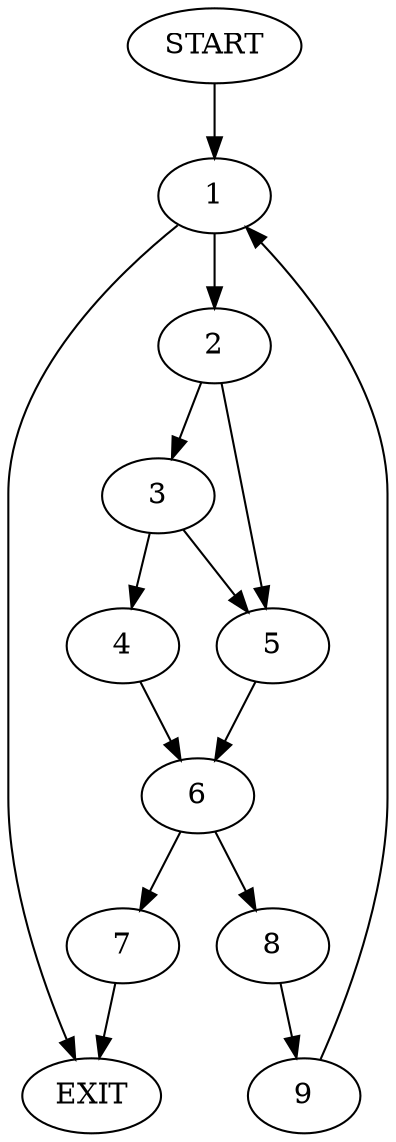 digraph { 
0 [label="START"];
1;
2;
3;
4;
5;
6;
7;
8;
9;
10[label="EXIT"];
0 -> 1;
1 -> 2;
1 -> 10;
2 -> 3;
2 -> 5;
3 -> 4;
3 -> 5;
4 -> 6;
5 -> 6;
6 -> 8;
6 -> 7;
7 -> 10;
8 -> 9;
9 -> 1;
}